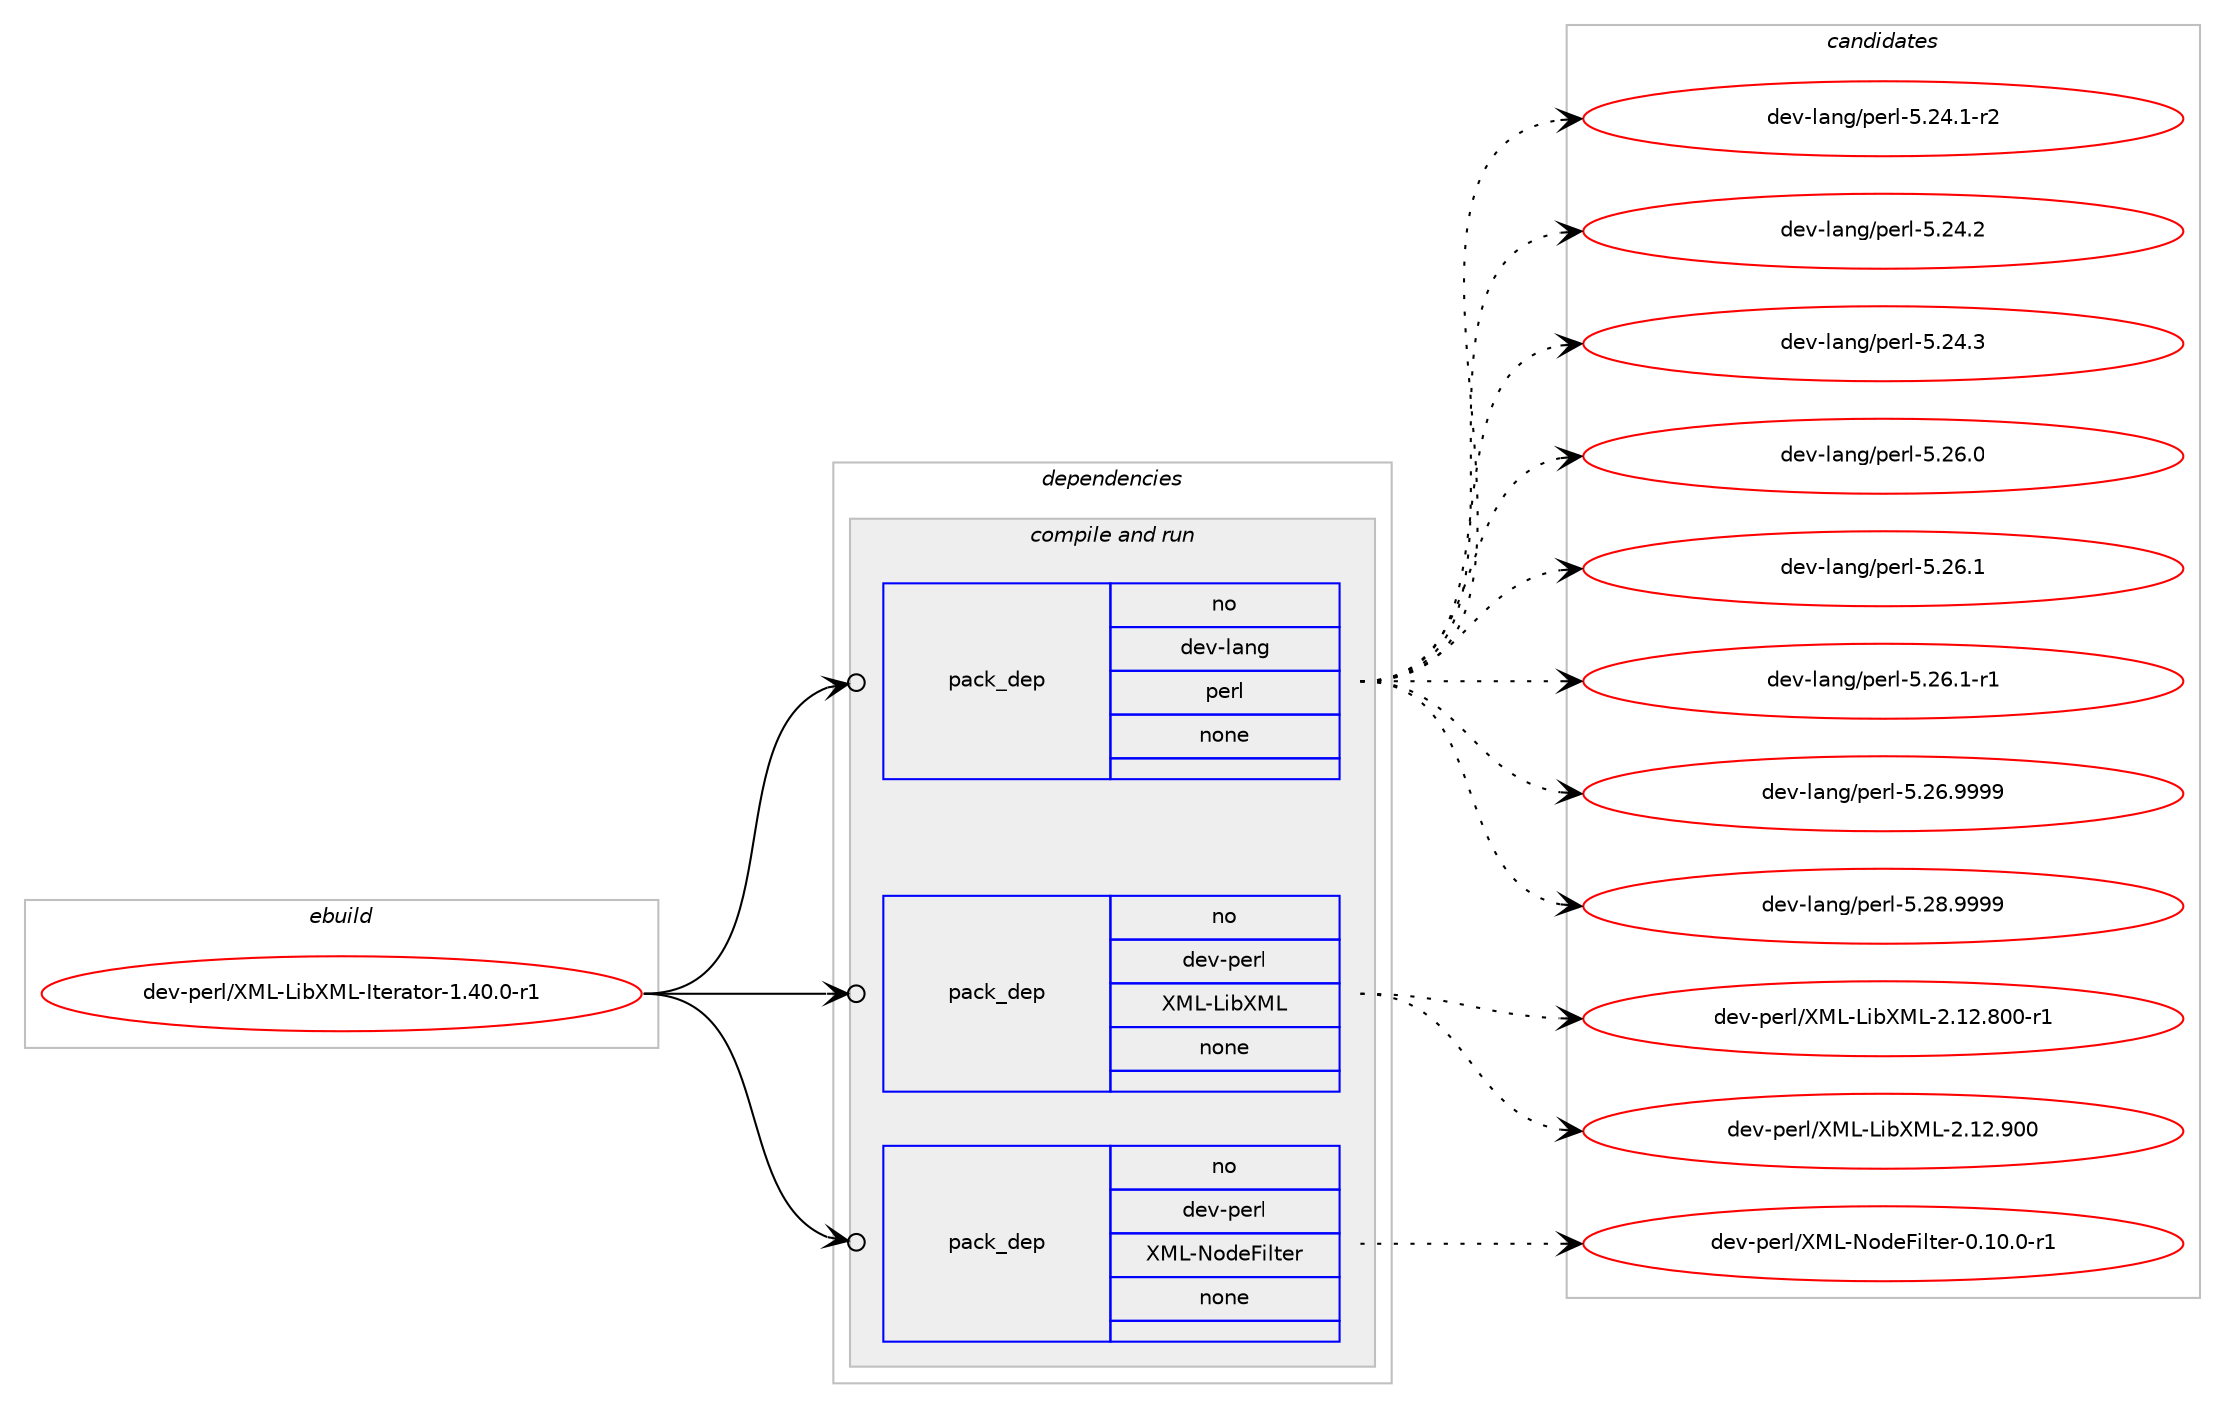 digraph prolog {

# *************
# Graph options
# *************

newrank=true;
concentrate=true;
compound=true;
graph [rankdir=LR,fontname=Helvetica,fontsize=10,ranksep=1.5];#, ranksep=2.5, nodesep=0.2];
edge  [arrowhead=vee];
node  [fontname=Helvetica,fontsize=10];

# **********
# The ebuild
# **********

subgraph cluster_leftcol {
color=gray;
rank=same;
label=<<i>ebuild</i>>;
id [label="dev-perl/XML-LibXML-Iterator-1.40.0-r1", color=red, width=4, href="../dev-perl/XML-LibXML-Iterator-1.40.0-r1.svg"];
}

# ****************
# The dependencies
# ****************

subgraph cluster_midcol {
color=gray;
label=<<i>dependencies</i>>;
subgraph cluster_compile {
fillcolor="#eeeeee";
style=filled;
label=<<i>compile</i>>;
}
subgraph cluster_compileandrun {
fillcolor="#eeeeee";
style=filled;
label=<<i>compile and run</i>>;
subgraph pack108928 {
dependency140884 [label=<<TABLE BORDER="0" CELLBORDER="1" CELLSPACING="0" CELLPADDING="4" WIDTH="220"><TR><TD ROWSPAN="6" CELLPADDING="30">pack_dep</TD></TR><TR><TD WIDTH="110">no</TD></TR><TR><TD>dev-lang</TD></TR><TR><TD>perl</TD></TR><TR><TD>none</TD></TR><TR><TD></TD></TR></TABLE>>, shape=none, color=blue];
}
id:e -> dependency140884:w [weight=20,style="solid",arrowhead="odotvee"];
subgraph pack108929 {
dependency140885 [label=<<TABLE BORDER="0" CELLBORDER="1" CELLSPACING="0" CELLPADDING="4" WIDTH="220"><TR><TD ROWSPAN="6" CELLPADDING="30">pack_dep</TD></TR><TR><TD WIDTH="110">no</TD></TR><TR><TD>dev-perl</TD></TR><TR><TD>XML-LibXML</TD></TR><TR><TD>none</TD></TR><TR><TD></TD></TR></TABLE>>, shape=none, color=blue];
}
id:e -> dependency140885:w [weight=20,style="solid",arrowhead="odotvee"];
subgraph pack108930 {
dependency140886 [label=<<TABLE BORDER="0" CELLBORDER="1" CELLSPACING="0" CELLPADDING="4" WIDTH="220"><TR><TD ROWSPAN="6" CELLPADDING="30">pack_dep</TD></TR><TR><TD WIDTH="110">no</TD></TR><TR><TD>dev-perl</TD></TR><TR><TD>XML-NodeFilter</TD></TR><TR><TD>none</TD></TR><TR><TD></TD></TR></TABLE>>, shape=none, color=blue];
}
id:e -> dependency140886:w [weight=20,style="solid",arrowhead="odotvee"];
}
subgraph cluster_run {
fillcolor="#eeeeee";
style=filled;
label=<<i>run</i>>;
}
}

# **************
# The candidates
# **************

subgraph cluster_choices {
rank=same;
color=gray;
label=<<i>candidates</i>>;

subgraph choice108928 {
color=black;
nodesep=1;
choice100101118451089711010347112101114108455346505246494511450 [label="dev-lang/perl-5.24.1-r2", color=red, width=4,href="../dev-lang/perl-5.24.1-r2.svg"];
choice10010111845108971101034711210111410845534650524650 [label="dev-lang/perl-5.24.2", color=red, width=4,href="../dev-lang/perl-5.24.2.svg"];
choice10010111845108971101034711210111410845534650524651 [label="dev-lang/perl-5.24.3", color=red, width=4,href="../dev-lang/perl-5.24.3.svg"];
choice10010111845108971101034711210111410845534650544648 [label="dev-lang/perl-5.26.0", color=red, width=4,href="../dev-lang/perl-5.26.0.svg"];
choice10010111845108971101034711210111410845534650544649 [label="dev-lang/perl-5.26.1", color=red, width=4,href="../dev-lang/perl-5.26.1.svg"];
choice100101118451089711010347112101114108455346505446494511449 [label="dev-lang/perl-5.26.1-r1", color=red, width=4,href="../dev-lang/perl-5.26.1-r1.svg"];
choice10010111845108971101034711210111410845534650544657575757 [label="dev-lang/perl-5.26.9999", color=red, width=4,href="../dev-lang/perl-5.26.9999.svg"];
choice10010111845108971101034711210111410845534650564657575757 [label="dev-lang/perl-5.28.9999", color=red, width=4,href="../dev-lang/perl-5.28.9999.svg"];
dependency140884:e -> choice100101118451089711010347112101114108455346505246494511450:w [style=dotted,weight="100"];
dependency140884:e -> choice10010111845108971101034711210111410845534650524650:w [style=dotted,weight="100"];
dependency140884:e -> choice10010111845108971101034711210111410845534650524651:w [style=dotted,weight="100"];
dependency140884:e -> choice10010111845108971101034711210111410845534650544648:w [style=dotted,weight="100"];
dependency140884:e -> choice10010111845108971101034711210111410845534650544649:w [style=dotted,weight="100"];
dependency140884:e -> choice100101118451089711010347112101114108455346505446494511449:w [style=dotted,weight="100"];
dependency140884:e -> choice10010111845108971101034711210111410845534650544657575757:w [style=dotted,weight="100"];
dependency140884:e -> choice10010111845108971101034711210111410845534650564657575757:w [style=dotted,weight="100"];
}
subgraph choice108929 {
color=black;
nodesep=1;
choice10010111845112101114108478877764576105988877764550464950465648484511449 [label="dev-perl/XML-LibXML-2.12.800-r1", color=red, width=4,href="../dev-perl/XML-LibXML-2.12.800-r1.svg"];
choice1001011184511210111410847887776457610598887776455046495046574848 [label="dev-perl/XML-LibXML-2.12.900", color=red, width=4,href="../dev-perl/XML-LibXML-2.12.900.svg"];
dependency140885:e -> choice10010111845112101114108478877764576105988877764550464950465648484511449:w [style=dotted,weight="100"];
dependency140885:e -> choice1001011184511210111410847887776457610598887776455046495046574848:w [style=dotted,weight="100"];
}
subgraph choice108930 {
color=black;
nodesep=1;
choice1001011184511210111410847887776457811110010170105108116101114454846494846484511449 [label="dev-perl/XML-NodeFilter-0.10.0-r1", color=red, width=4,href="../dev-perl/XML-NodeFilter-0.10.0-r1.svg"];
dependency140886:e -> choice1001011184511210111410847887776457811110010170105108116101114454846494846484511449:w [style=dotted,weight="100"];
}
}

}
